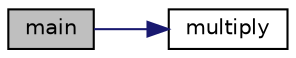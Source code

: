 digraph "main"
{
 // LATEX_PDF_SIZE
  edge [fontname="Helvetica",fontsize="10",labelfontname="Helvetica",labelfontsize="10"];
  node [fontname="Helvetica",fontsize="10",shape=record];
  rankdir="LR";
  Node1 [label="main",height=0.2,width=0.4,color="black", fillcolor="grey75", style="filled", fontcolor="black",tooltip="main функція, викликає функцію myltiply декілька раз"];
  Node1 -> Node2 [color="midnightblue",fontsize="10",style="solid",fontname="Helvetica"];
  Node2 [label="multiply",height=0.2,width=0.4,color="black", fillcolor="white", style="filled",URL="$remakelab66_8c.html#a3449a1a06427fa0f77ffe218d9ddd6af",tooltip="Функція, що зводить до квадрату матрицю Н розміру"];
}
